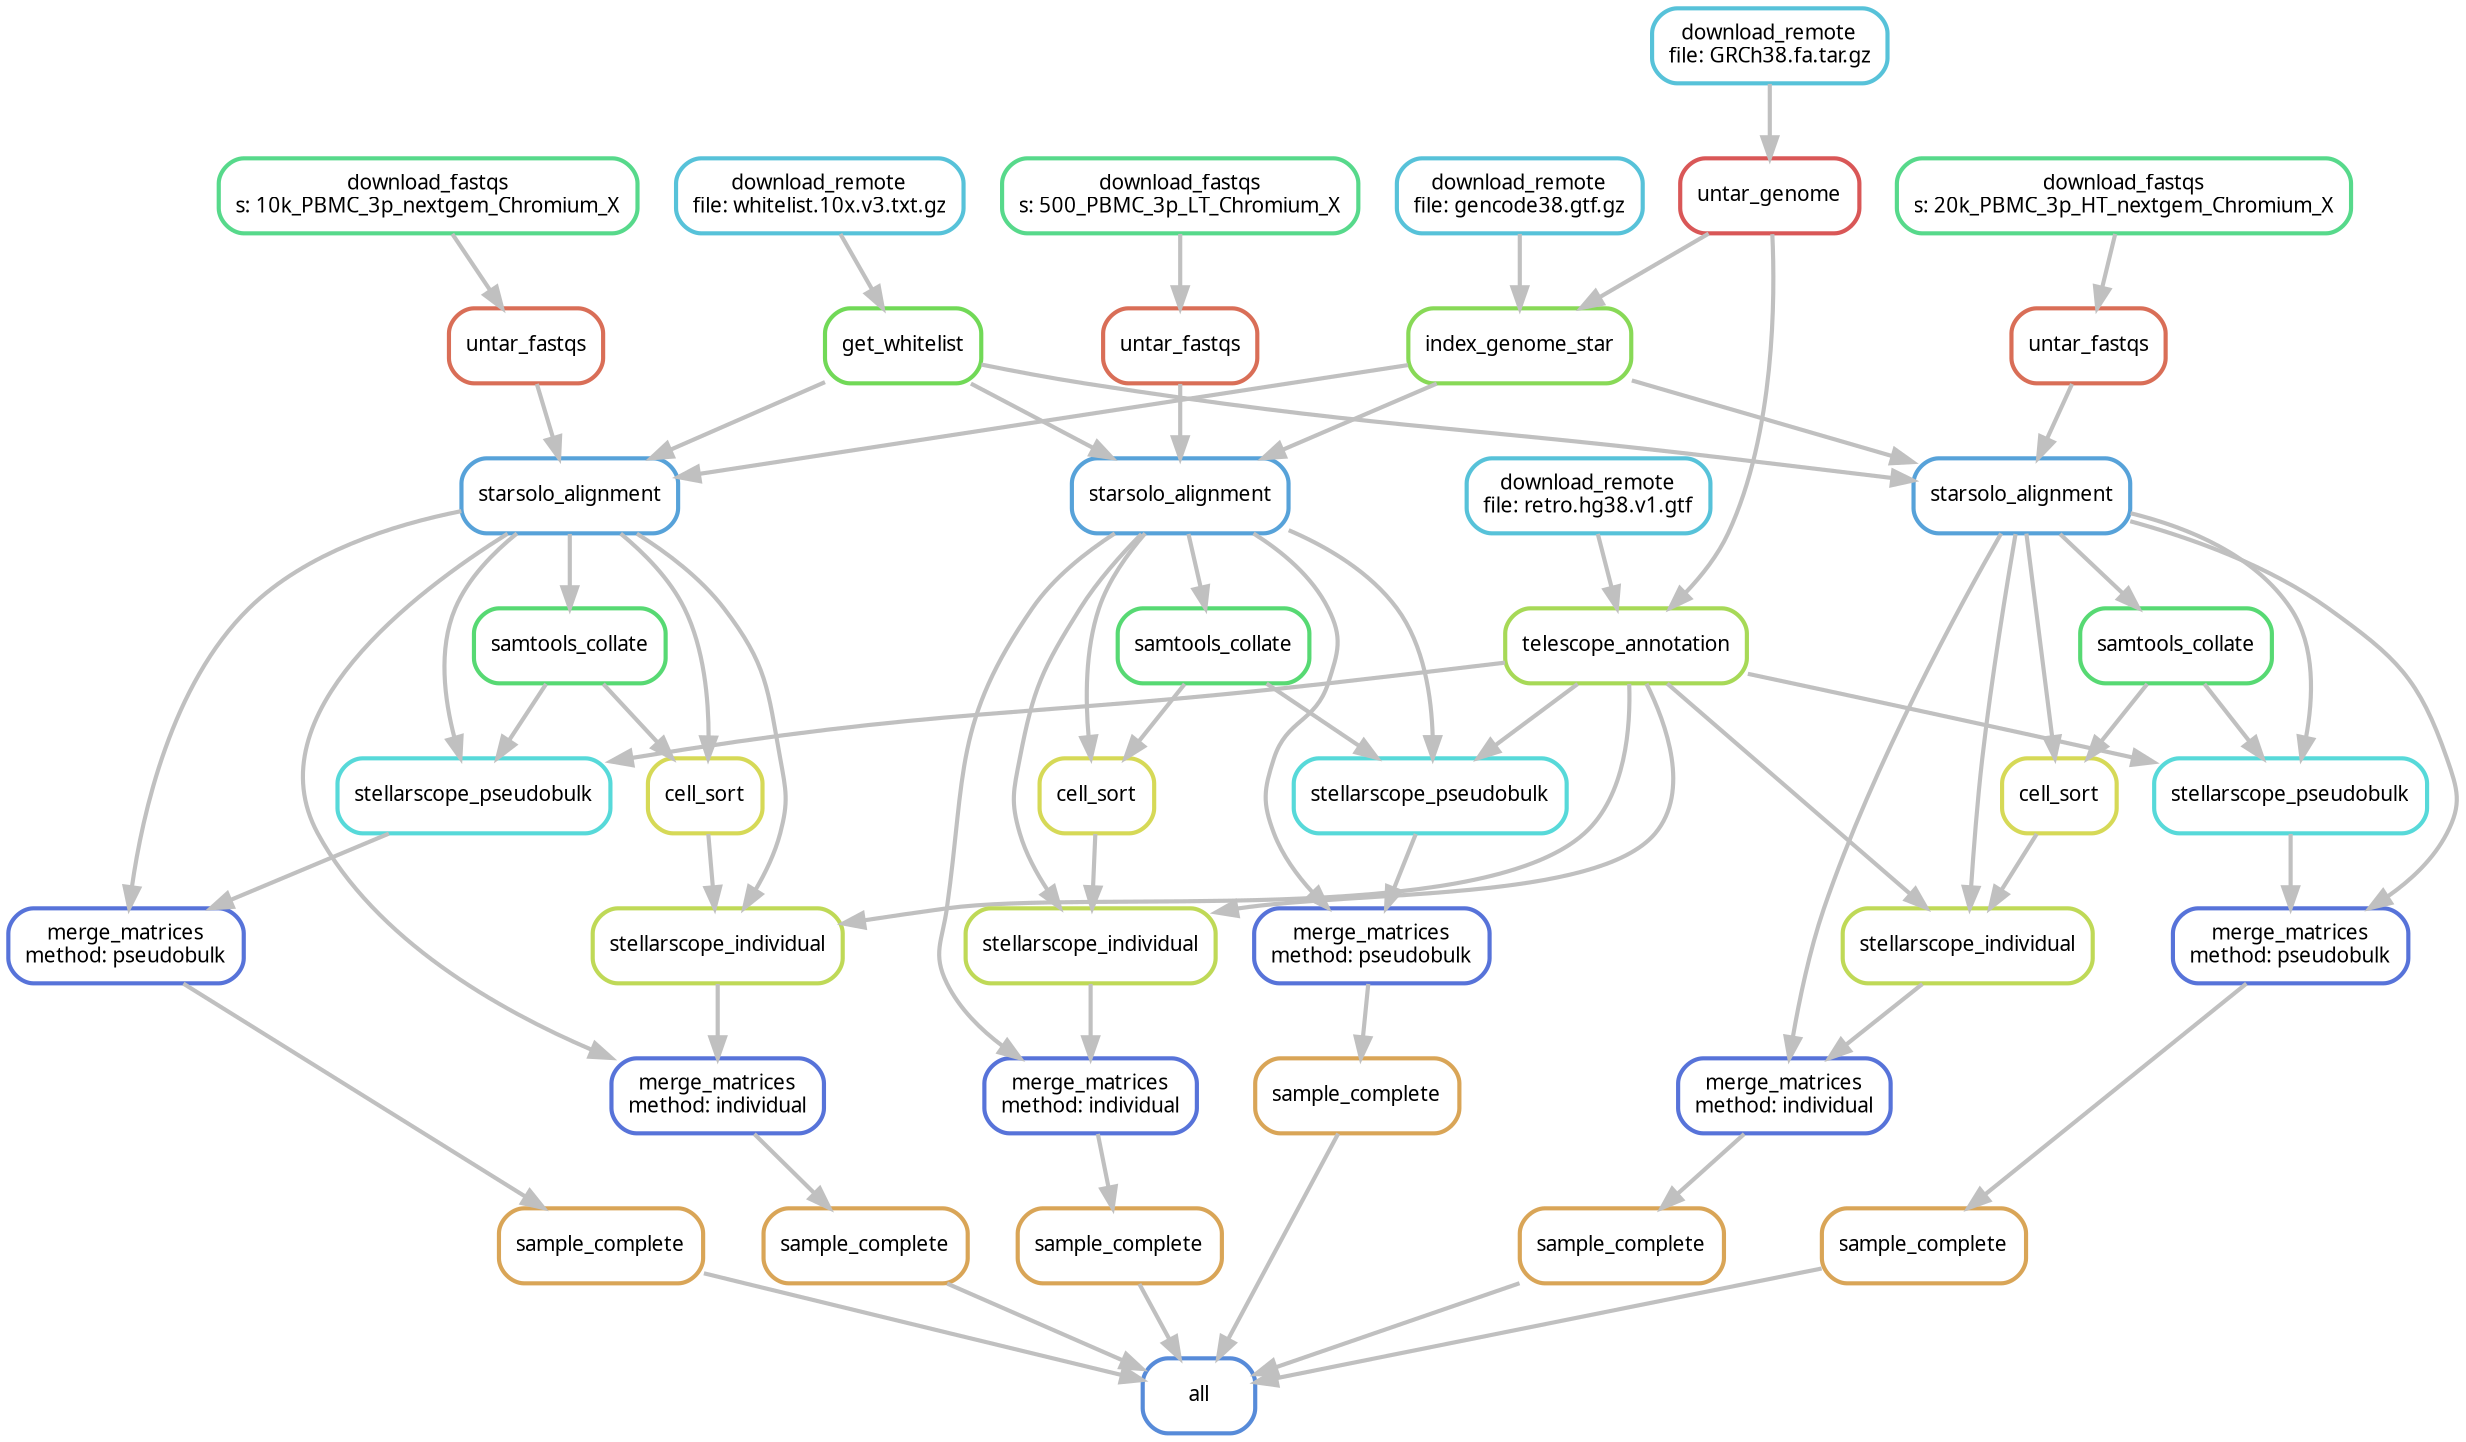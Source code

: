 digraph snakemake_dag {
    graph[bgcolor=white, margin=0];
    node[shape=box, style=rounded, fontname=sans,                 fontsize=10, penwidth=2];
    edge[penwidth=2, color=grey];
	0[label = "all", color = "0.60 0.6 0.85", style="rounded"];
	1[label = "sample_complete", color = "0.10 0.6 0.85", style="rounded"];
	2[label = "merge_matrices\nmethod: pseudobulk", color = "0.63 0.6 0.85", style="rounded"];
	3[label = "starsolo_alignment", color = "0.57 0.6 0.85", style="rounded"];
	4[label = "untar_fastqs", color = "0.03 0.6 0.85", style="rounded"];
	5[label = "download_fastqs\ns: 20k_PBMC_3p_HT_nextgem_Chromium_X", color = "0.40 0.6 0.85", style="rounded"];
	6[label = "index_genome_star", color = "0.27 0.6 0.85", style="rounded"];
	7[label = "untar_genome", color = "0.00 0.6 0.85", style="rounded"];
	8[label = "download_remote\nfile: GRCh38.fa.tar.gz", color = "0.53 0.6 0.85", style="rounded"];
	9[label = "download_remote\nfile: gencode38.gtf.gz", color = "0.53 0.6 0.85", style="rounded"];
	10[label = "get_whitelist", color = "0.30 0.6 0.85", style="rounded"];
	11[label = "download_remote\nfile: whitelist.10x.v3.txt.gz", color = "0.53 0.6 0.85", style="rounded"];
	12[label = "stellarscope_pseudobulk", color = "0.50 0.6 0.85", style="rounded"];
	13[label = "samtools_collate", color = "0.37 0.6 0.85", style="rounded"];
	14[label = "telescope_annotation", color = "0.23 0.6 0.85", style="rounded"];
	15[label = "download_remote\nfile: retro.hg38.v1.gtf", color = "0.53 0.6 0.85", style="rounded"];
	16[label = "sample_complete", color = "0.10 0.6 0.85", style="rounded"];
	17[label = "merge_matrices\nmethod: individual", color = "0.63 0.6 0.85", style="rounded"];
	18[label = "stellarscope_individual", color = "0.20 0.6 0.85", style="rounded"];
	19[label = "cell_sort", color = "0.17 0.6 0.85", style="rounded"];
	20[label = "sample_complete", color = "0.10 0.6 0.85", style="rounded"];
	21[label = "merge_matrices\nmethod: pseudobulk", color = "0.63 0.6 0.85", style="rounded"];
	22[label = "starsolo_alignment", color = "0.57 0.6 0.85", style="rounded"];
	23[label = "untar_fastqs", color = "0.03 0.6 0.85", style="rounded"];
	24[label = "download_fastqs\ns: 10k_PBMC_3p_nextgem_Chromium_X", color = "0.40 0.6 0.85", style="rounded"];
	25[label = "stellarscope_pseudobulk", color = "0.50 0.6 0.85", style="rounded"];
	26[label = "samtools_collate", color = "0.37 0.6 0.85", style="rounded"];
	27[label = "sample_complete", color = "0.10 0.6 0.85", style="rounded"];
	28[label = "merge_matrices\nmethod: individual", color = "0.63 0.6 0.85", style="rounded"];
	29[label = "stellarscope_individual", color = "0.20 0.6 0.85", style="rounded"];
	30[label = "cell_sort", color = "0.17 0.6 0.85", style="rounded"];
	31[label = "sample_complete", color = "0.10 0.6 0.85", style="rounded"];
	32[label = "merge_matrices\nmethod: pseudobulk", color = "0.63 0.6 0.85", style="rounded"];
	33[label = "starsolo_alignment", color = "0.57 0.6 0.85", style="rounded"];
	34[label = "untar_fastqs", color = "0.03 0.6 0.85", style="rounded"];
	35[label = "download_fastqs\ns: 500_PBMC_3p_LT_Chromium_X", color = "0.40 0.6 0.85", style="rounded"];
	36[label = "stellarscope_pseudobulk", color = "0.50 0.6 0.85", style="rounded"];
	37[label = "samtools_collate", color = "0.37 0.6 0.85", style="rounded"];
	38[label = "sample_complete", color = "0.10 0.6 0.85", style="rounded"];
	39[label = "merge_matrices\nmethod: individual", color = "0.63 0.6 0.85", style="rounded"];
	40[label = "stellarscope_individual", color = "0.20 0.6 0.85", style="rounded"];
	41[label = "cell_sort", color = "0.17 0.6 0.85", style="rounded"];
	1 -> 0
	16 -> 0
	20 -> 0
	27 -> 0
	31 -> 0
	38 -> 0
	2 -> 1
	3 -> 2
	12 -> 2
	4 -> 3
	6 -> 3
	10 -> 3
	5 -> 4
	7 -> 6
	9 -> 6
	8 -> 7
	11 -> 10
	13 -> 12
	14 -> 12
	3 -> 12
	3 -> 13
	15 -> 14
	7 -> 14
	17 -> 16
	3 -> 17
	18 -> 17
	19 -> 18
	14 -> 18
	3 -> 18
	13 -> 19
	3 -> 19
	21 -> 20
	22 -> 21
	25 -> 21
	23 -> 22
	6 -> 22
	10 -> 22
	24 -> 23
	26 -> 25
	14 -> 25
	22 -> 25
	22 -> 26
	28 -> 27
	22 -> 28
	29 -> 28
	30 -> 29
	14 -> 29
	22 -> 29
	26 -> 30
	22 -> 30
	32 -> 31
	33 -> 32
	36 -> 32
	34 -> 33
	6 -> 33
	10 -> 33
	35 -> 34
	37 -> 36
	14 -> 36
	33 -> 36
	33 -> 37
	39 -> 38
	33 -> 39
	40 -> 39
	41 -> 40
	14 -> 40
	33 -> 40
	37 -> 41
	33 -> 41
}            
